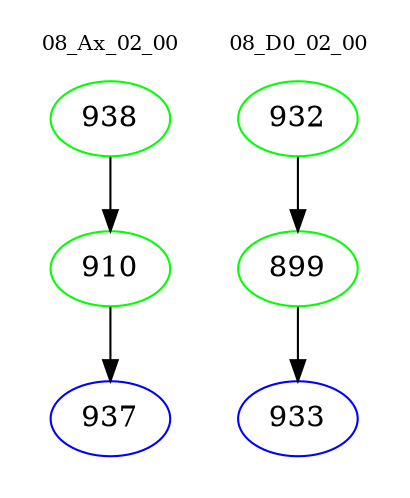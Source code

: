 digraph{
subgraph cluster_0 {
color = white
label = "08_Ax_02_00";
fontsize=10;
T0_938 [label="938", color="green"]
T0_938 -> T0_910 [color="black"]
T0_910 [label="910", color="green"]
T0_910 -> T0_937 [color="black"]
T0_937 [label="937", color="blue"]
}
subgraph cluster_1 {
color = white
label = "08_D0_02_00";
fontsize=10;
T1_932 [label="932", color="green"]
T1_932 -> T1_899 [color="black"]
T1_899 [label="899", color="green"]
T1_899 -> T1_933 [color="black"]
T1_933 [label="933", color="blue"]
}
}
